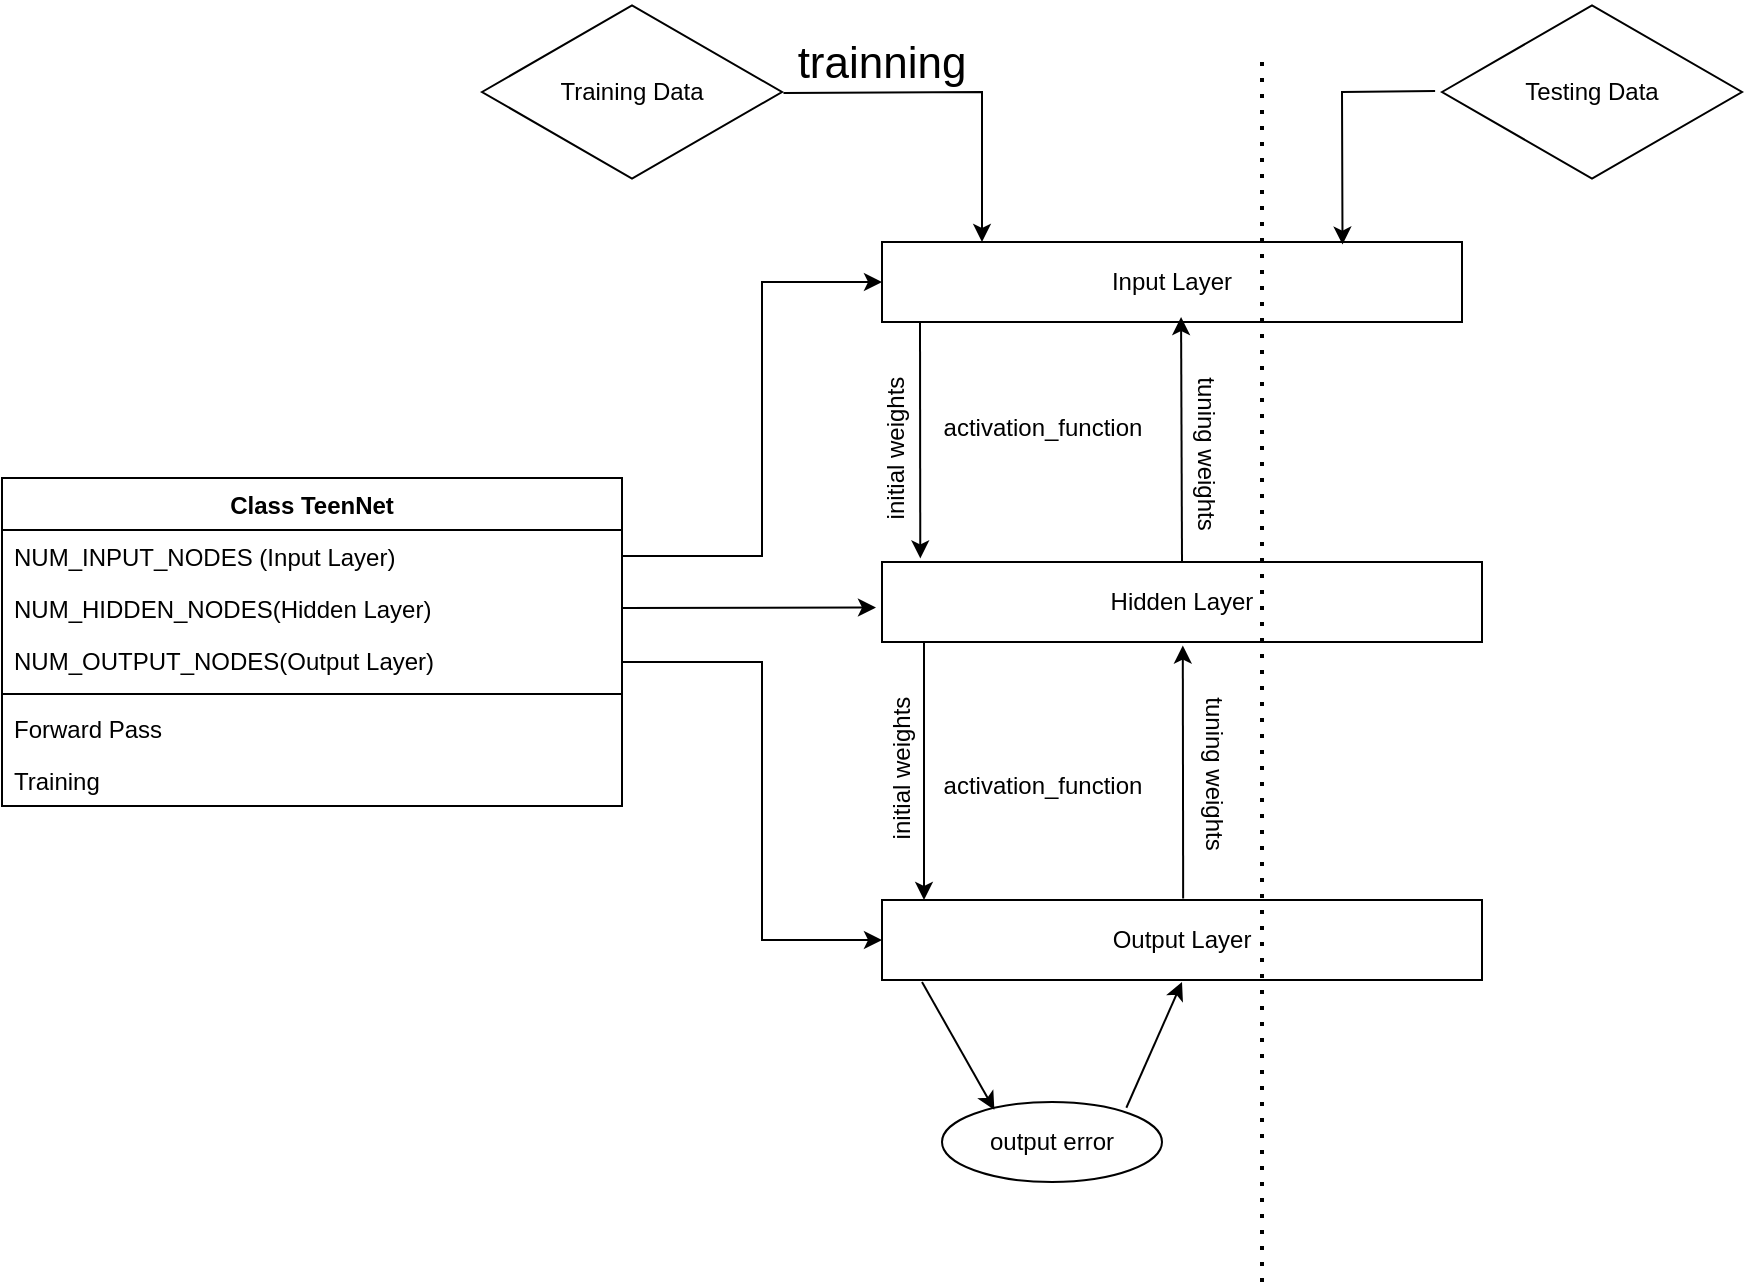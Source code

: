 <mxfile version="22.0.1" type="github">
  <diagram name="Page-1" id="7EuJXuISSeaP34mxk2dR">
    <mxGraphModel dx="925" dy="530" grid="1" gridSize="10" guides="1" tooltips="1" connect="1" arrows="1" fold="1" page="1" pageScale="1" pageWidth="850" pageHeight="1100" math="0" shadow="0">
      <root>
        <mxCell id="0" />
        <mxCell id="1" parent="0" />
        <mxCell id="03lQB2pr6-yRZ98Ccv8T-5" value="Class TeenNet" style="swimlane;fontStyle=1;align=center;verticalAlign=top;childLayout=stackLayout;horizontal=1;startSize=26;horizontalStack=0;resizeParent=1;resizeParentMax=0;resizeLast=0;collapsible=1;marginBottom=0;whiteSpace=wrap;html=1;" parent="1" vertex="1">
          <mxGeometry x="100" y="418" width="310" height="164" as="geometry" />
        </mxCell>
        <mxCell id="03lQB2pr6-yRZ98Ccv8T-6" value="NUM_INPUT_NODES (Input Layer)&lt;br&gt;" style="text;strokeColor=none;fillColor=none;align=left;verticalAlign=top;spacingLeft=4;spacingRight=4;overflow=hidden;rotatable=0;points=[[0,0.5],[1,0.5]];portConstraint=eastwest;whiteSpace=wrap;html=1;" parent="03lQB2pr6-yRZ98Ccv8T-5" vertex="1">
          <mxGeometry y="26" width="310" height="26" as="geometry" />
        </mxCell>
        <mxCell id="03lQB2pr6-yRZ98Ccv8T-9" value="NUM_HIDDEN_NODES(Hidden Layer)" style="text;strokeColor=none;fillColor=none;align=left;verticalAlign=top;spacingLeft=4;spacingRight=4;overflow=hidden;rotatable=0;points=[[0,0.5],[1,0.5]];portConstraint=eastwest;whiteSpace=wrap;html=1;" parent="03lQB2pr6-yRZ98Ccv8T-5" vertex="1">
          <mxGeometry y="52" width="310" height="26" as="geometry" />
        </mxCell>
        <mxCell id="03lQB2pr6-yRZ98Ccv8T-10" value="NUM_OUTPUT_NODES(Output Layer)" style="text;strokeColor=none;fillColor=none;align=left;verticalAlign=top;spacingLeft=4;spacingRight=4;overflow=hidden;rotatable=0;points=[[0,0.5],[1,0.5]];portConstraint=eastwest;whiteSpace=wrap;html=1;" parent="03lQB2pr6-yRZ98Ccv8T-5" vertex="1">
          <mxGeometry y="78" width="310" height="26" as="geometry" />
        </mxCell>
        <mxCell id="03lQB2pr6-yRZ98Ccv8T-7" value="" style="line;strokeWidth=1;fillColor=none;align=left;verticalAlign=middle;spacingTop=-1;spacingLeft=3;spacingRight=3;rotatable=0;labelPosition=right;points=[];portConstraint=eastwest;strokeColor=inherit;" parent="03lQB2pr6-yRZ98Ccv8T-5" vertex="1">
          <mxGeometry y="104" width="310" height="8" as="geometry" />
        </mxCell>
        <mxCell id="03lQB2pr6-yRZ98Ccv8T-8" value="Forward Pass" style="text;strokeColor=none;fillColor=none;align=left;verticalAlign=top;spacingLeft=4;spacingRight=4;overflow=hidden;rotatable=0;points=[[0,0.5],[1,0.5]];portConstraint=eastwest;whiteSpace=wrap;html=1;" parent="03lQB2pr6-yRZ98Ccv8T-5" vertex="1">
          <mxGeometry y="112" width="310" height="26" as="geometry" />
        </mxCell>
        <mxCell id="03lQB2pr6-yRZ98Ccv8T-11" value="Training" style="text;strokeColor=none;fillColor=none;align=left;verticalAlign=top;spacingLeft=4;spacingRight=4;overflow=hidden;rotatable=0;points=[[0,0.5],[1,0.5]];portConstraint=eastwest;whiteSpace=wrap;html=1;" parent="03lQB2pr6-yRZ98Ccv8T-5" vertex="1">
          <mxGeometry y="138" width="310" height="26" as="geometry" />
        </mxCell>
        <mxCell id="EQpcTwAQ7In7W75dAtEa-1" value="Input Layer" style="rounded=0;whiteSpace=wrap;html=1;" vertex="1" parent="1">
          <mxGeometry x="540" y="300" width="290" height="40" as="geometry" />
        </mxCell>
        <mxCell id="EQpcTwAQ7In7W75dAtEa-2" value="Output Layer" style="rounded=0;whiteSpace=wrap;html=1;" vertex="1" parent="1">
          <mxGeometry x="540" y="629" width="300" height="40" as="geometry" />
        </mxCell>
        <mxCell id="EQpcTwAQ7In7W75dAtEa-3" value="Hidden Layer" style="rounded=0;whiteSpace=wrap;html=1;" vertex="1" parent="1">
          <mxGeometry x="540" y="460" width="300" height="40" as="geometry" />
        </mxCell>
        <mxCell id="EQpcTwAQ7In7W75dAtEa-5" value="Training Data" style="html=1;whiteSpace=wrap;aspect=fixed;shape=isoRectangle;" vertex="1" parent="1">
          <mxGeometry x="340" y="180" width="150" height="90" as="geometry" />
        </mxCell>
        <mxCell id="EQpcTwAQ7In7W75dAtEa-6" value="" style="endArrow=classic;html=1;rounded=0;exitX=1;exitY=0.5;exitDx=0;exitDy=0;entryX=0;entryY=0.5;entryDx=0;entryDy=0;" edge="1" parent="1" source="03lQB2pr6-yRZ98Ccv8T-6" target="EQpcTwAQ7In7W75dAtEa-1">
          <mxGeometry width="50" height="50" relative="1" as="geometry">
            <mxPoint x="450" y="400" as="sourcePoint" />
            <mxPoint x="500" y="350" as="targetPoint" />
            <Array as="points">
              <mxPoint x="480" y="457" />
              <mxPoint x="480" y="320" />
            </Array>
          </mxGeometry>
        </mxCell>
        <mxCell id="EQpcTwAQ7In7W75dAtEa-7" value="" style="endArrow=classic;html=1;rounded=0;exitX=1;exitY=0.5;exitDx=0;exitDy=0;entryX=-0.01;entryY=0.569;entryDx=0;entryDy=0;entryPerimeter=0;" edge="1" parent="1" source="03lQB2pr6-yRZ98Ccv8T-9" target="EQpcTwAQ7In7W75dAtEa-3">
          <mxGeometry width="50" height="50" relative="1" as="geometry">
            <mxPoint x="430" y="470" as="sourcePoint" />
            <mxPoint x="510" y="500" as="targetPoint" />
          </mxGeometry>
        </mxCell>
        <mxCell id="EQpcTwAQ7In7W75dAtEa-8" value="" style="endArrow=classic;html=1;rounded=0;entryX=0;entryY=0.5;entryDx=0;entryDy=0;" edge="1" parent="1" target="EQpcTwAQ7In7W75dAtEa-2">
          <mxGeometry width="50" height="50" relative="1" as="geometry">
            <mxPoint x="410" y="510" as="sourcePoint" />
            <mxPoint x="480" y="420" as="targetPoint" />
            <Array as="points">
              <mxPoint x="480" y="510" />
              <mxPoint x="480" y="649" />
            </Array>
          </mxGeometry>
        </mxCell>
        <mxCell id="EQpcTwAQ7In7W75dAtEa-9" value="" style="endArrow=classic;html=1;rounded=0;exitX=1.005;exitY=0.506;exitDx=0;exitDy=0;exitPerimeter=0;" edge="1" parent="1" source="EQpcTwAQ7In7W75dAtEa-5">
          <mxGeometry width="50" height="50" relative="1" as="geometry">
            <mxPoint x="520" y="230" as="sourcePoint" />
            <mxPoint x="590" y="300" as="targetPoint" />
            <Array as="points">
              <mxPoint x="590" y="225" />
            </Array>
          </mxGeometry>
        </mxCell>
        <mxCell id="EQpcTwAQ7In7W75dAtEa-10" value="&lt;font style=&quot;font-size: 22px;&quot;&gt;trainning&lt;/font&gt;" style="text;html=1;strokeColor=none;fillColor=none;align=center;verticalAlign=middle;whiteSpace=wrap;rounded=0;" vertex="1" parent="1">
          <mxGeometry x="510" y="196" width="60" height="30" as="geometry" />
        </mxCell>
        <mxCell id="EQpcTwAQ7In7W75dAtEa-11" value="" style="endArrow=classic;html=1;rounded=0;entryX=0.274;entryY=-0.045;entryDx=0;entryDy=0;entryPerimeter=0;" edge="1" parent="1">
          <mxGeometry width="50" height="50" relative="1" as="geometry">
            <mxPoint x="559" y="340" as="sourcePoint" />
            <mxPoint x="559.14" y="458.2" as="targetPoint" />
          </mxGeometry>
        </mxCell>
        <mxCell id="EQpcTwAQ7In7W75dAtEa-12" value="" style="endArrow=classic;html=1;rounded=0;entryX=0.723;entryY=0.938;entryDx=0;entryDy=0;entryPerimeter=0;" edge="1" parent="1">
          <mxGeometry width="50" height="50" relative="1" as="geometry">
            <mxPoint x="690" y="460" as="sourcePoint" />
            <mxPoint x="689.53" y="337.52" as="targetPoint" />
          </mxGeometry>
        </mxCell>
        <mxCell id="EQpcTwAQ7In7W75dAtEa-13" value="" style="endArrow=classic;html=1;rounded=0;entryX=0.25;entryY=0;entryDx=0;entryDy=0;exitX=0.25;exitY=1;exitDx=0;exitDy=0;" edge="1" parent="1">
          <mxGeometry width="50" height="50" relative="1" as="geometry">
            <mxPoint x="561" y="500" as="sourcePoint" />
            <mxPoint x="561" y="629" as="targetPoint" />
          </mxGeometry>
        </mxCell>
        <mxCell id="EQpcTwAQ7In7W75dAtEa-14" value="" style="endArrow=classic;html=1;rounded=0;entryX=0.73;entryY=1.044;entryDx=0;entryDy=0;entryPerimeter=0;exitX=0.731;exitY=-0.019;exitDx=0;exitDy=0;exitPerimeter=0;" edge="1" parent="1">
          <mxGeometry width="50" height="50" relative="1" as="geometry">
            <mxPoint x="690.58" y="628.24" as="sourcePoint" />
            <mxPoint x="690.4" y="501.76" as="targetPoint" />
          </mxGeometry>
        </mxCell>
        <mxCell id="EQpcTwAQ7In7W75dAtEa-15" value="Testing Data" style="html=1;whiteSpace=wrap;aspect=fixed;shape=isoRectangle;" vertex="1" parent="1">
          <mxGeometry x="820" y="180" width="150" height="90" as="geometry" />
        </mxCell>
        <mxCell id="EQpcTwAQ7In7W75dAtEa-16" value="activation_function" style="text;html=1;align=center;verticalAlign=middle;resizable=0;points=[];autosize=1;strokeColor=none;fillColor=none;" vertex="1" parent="1">
          <mxGeometry x="560" y="378" width="120" height="30" as="geometry" />
        </mxCell>
        <mxCell id="EQpcTwAQ7In7W75dAtEa-17" value="activation_function" style="text;html=1;align=center;verticalAlign=middle;resizable=0;points=[];autosize=1;strokeColor=none;fillColor=none;" vertex="1" parent="1">
          <mxGeometry x="560" y="557" width="120" height="30" as="geometry" />
        </mxCell>
        <mxCell id="EQpcTwAQ7In7W75dAtEa-18" value="output error" style="ellipse;whiteSpace=wrap;html=1;" vertex="1" parent="1">
          <mxGeometry x="570" y="730" width="110" height="40" as="geometry" />
        </mxCell>
        <mxCell id="EQpcTwAQ7In7W75dAtEa-19" value="" style="endArrow=classic;html=1;rounded=0;entryX=0.238;entryY=0.097;entryDx=0;entryDy=0;entryPerimeter=0;" edge="1" parent="1" target="EQpcTwAQ7In7W75dAtEa-18">
          <mxGeometry width="50" height="50" relative="1" as="geometry">
            <mxPoint x="560" y="670" as="sourcePoint" />
            <mxPoint x="550" y="680" as="targetPoint" />
          </mxGeometry>
        </mxCell>
        <mxCell id="EQpcTwAQ7In7W75dAtEa-20" value="" style="endArrow=classic;html=1;rounded=0;exitX=0.838;exitY=0.072;exitDx=0;exitDy=0;exitPerimeter=0;" edge="1" parent="1" source="EQpcTwAQ7In7W75dAtEa-18">
          <mxGeometry width="50" height="50" relative="1" as="geometry">
            <mxPoint x="650" y="730" as="sourcePoint" />
            <mxPoint x="690" y="670" as="targetPoint" />
          </mxGeometry>
        </mxCell>
        <mxCell id="EQpcTwAQ7In7W75dAtEa-21" value="initial&amp;nbsp;weights" style="text;html=1;strokeColor=none;fillColor=none;align=center;verticalAlign=middle;whiteSpace=wrap;rounded=0;rotation=-90;" vertex="1" parent="1">
          <mxGeometry x="517" y="388" width="60" height="30" as="geometry" />
        </mxCell>
        <mxCell id="EQpcTwAQ7In7W75dAtEa-22" value="initial&amp;nbsp;weights" style="text;html=1;strokeColor=none;fillColor=none;align=center;verticalAlign=middle;whiteSpace=wrap;rounded=0;rotation=-90;" vertex="1" parent="1">
          <mxGeometry x="520" y="548" width="60" height="30" as="geometry" />
        </mxCell>
        <mxCell id="EQpcTwAQ7In7W75dAtEa-23" value="tuning weights" style="text;html=1;strokeColor=none;fillColor=none;align=center;verticalAlign=middle;whiteSpace=wrap;rounded=0;rotation=90;" vertex="1" parent="1">
          <mxGeometry x="656" y="551" width="100" height="30" as="geometry" />
        </mxCell>
        <mxCell id="EQpcTwAQ7In7W75dAtEa-24" value="tuning weights" style="text;html=1;strokeColor=none;fillColor=none;align=center;verticalAlign=middle;whiteSpace=wrap;rounded=0;rotation=90;" vertex="1" parent="1">
          <mxGeometry x="652" y="391" width="100" height="30" as="geometry" />
        </mxCell>
        <mxCell id="EQpcTwAQ7In7W75dAtEa-25" value="" style="endArrow=none;dashed=1;html=1;dashPattern=1 3;strokeWidth=2;rounded=0;" edge="1" parent="1">
          <mxGeometry width="50" height="50" relative="1" as="geometry">
            <mxPoint x="730" y="820" as="sourcePoint" />
            <mxPoint x="730" y="210" as="targetPoint" />
          </mxGeometry>
        </mxCell>
        <mxCell id="EQpcTwAQ7In7W75dAtEa-26" value="" style="endArrow=classic;html=1;rounded=0;entryX=0.794;entryY=0.032;entryDx=0;entryDy=0;entryPerimeter=0;exitX=-0.023;exitY=0.495;exitDx=0;exitDy=0;exitPerimeter=0;" edge="1" parent="1" source="EQpcTwAQ7In7W75dAtEa-15" target="EQpcTwAQ7In7W75dAtEa-1">
          <mxGeometry width="50" height="50" relative="1" as="geometry">
            <mxPoint x="800" y="210" as="sourcePoint" />
            <mxPoint x="850" y="160" as="targetPoint" />
            <Array as="points">
              <mxPoint x="770" y="225" />
            </Array>
          </mxGeometry>
        </mxCell>
      </root>
    </mxGraphModel>
  </diagram>
</mxfile>
